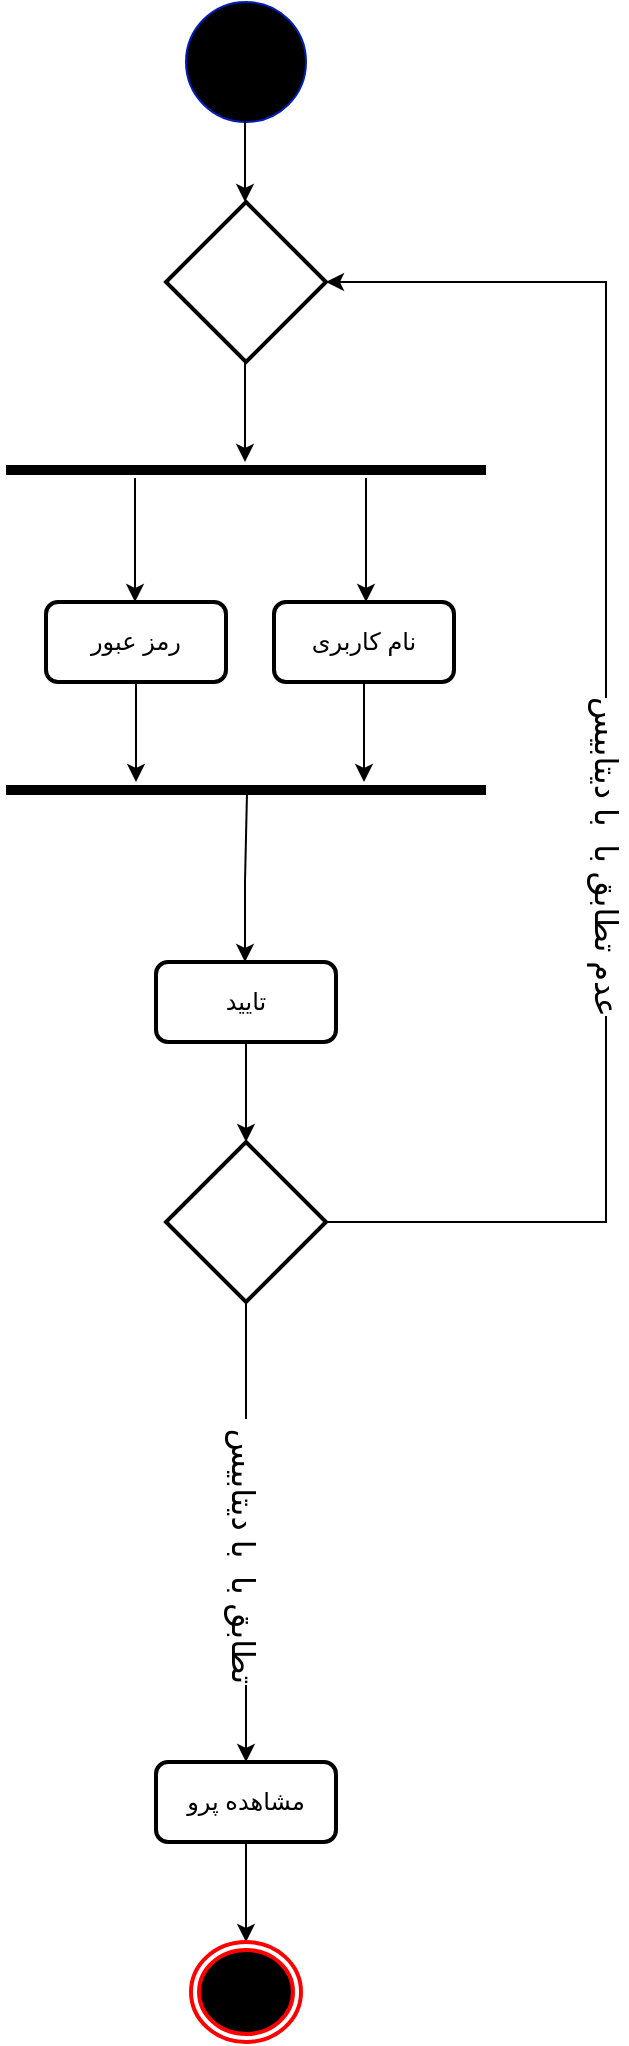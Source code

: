 <mxfile version="20.8.11" type="device" pages="2"><diagram id="0fzVC1D2UZSMkBmPTRor" name="‫صفحه - 1‬"><mxGraphModel dx="1050" dy="581" grid="1" gridSize="10" guides="1" tooltips="1" connect="1" arrows="1" fold="1" page="1" pageScale="1" pageWidth="827" pageHeight="1169" math="0" shadow="0"><root><mxCell id="0"/><mxCell id="1" parent="0"/><mxCell id="pb3DeZ6l8-f0LDUaV6-K-1" value="" style="verticalLabelPosition=bottom;verticalAlign=top;html=1;shape=mxgraph.flowchart.on-page_reference;fillColor=#000000;fontColor=#ffffff;strokeColor=#001DBC;" parent="1" vertex="1"><mxGeometry x="370" y="140" width="60" height="60" as="geometry"/></mxCell><mxCell id="pb3DeZ6l8-f0LDUaV6-K-2" value="" style="strokeWidth=2;html=1;shape=mxgraph.flowchart.decision;whiteSpace=wrap;" parent="1" vertex="1"><mxGeometry x="360" y="240" width="80" height="80" as="geometry"/></mxCell><mxCell id="pb3DeZ6l8-f0LDUaV6-K-10" value="" style="line;strokeWidth=5;fillColor=none;align=left;verticalAlign=middle;spacingTop=-1;spacingLeft=3;spacingRight=3;rotatable=0;labelPosition=right;points=[];portConstraint=eastwest;strokeColor=inherit;" parent="1" vertex="1"><mxGeometry x="280" y="370" width="240" height="8" as="geometry"/></mxCell><mxCell id="pb3DeZ6l8-f0LDUaV6-K-17" style="edgeStyle=orthogonalEdgeStyle;rounded=0;orthogonalLoop=1;jettySize=auto;html=1;exitX=0.5;exitY=1;exitDx=0;exitDy=0;fontSize=11;" parent="1" source="pb3DeZ6l8-f0LDUaV6-K-12" edge="1"><mxGeometry relative="1" as="geometry"><mxPoint x="345" y="530" as="targetPoint"/></mxGeometry></mxCell><mxCell id="pb3DeZ6l8-f0LDUaV6-K-12" value="رمز عبور" style="rounded=1;whiteSpace=wrap;html=1;strokeWidth=2;" parent="1" vertex="1"><mxGeometry x="300" y="440" width="90" height="40" as="geometry"/></mxCell><mxCell id="pb3DeZ6l8-f0LDUaV6-K-18" style="edgeStyle=orthogonalEdgeStyle;rounded=0;orthogonalLoop=1;jettySize=auto;html=1;exitX=0.5;exitY=1;exitDx=0;exitDy=0;fontSize=11;" parent="1" source="pb3DeZ6l8-f0LDUaV6-K-14" edge="1"><mxGeometry relative="1" as="geometry"><mxPoint x="459" y="530" as="targetPoint"/></mxGeometry></mxCell><mxCell id="pb3DeZ6l8-f0LDUaV6-K-14" value="نام کاربری" style="rounded=1;whiteSpace=wrap;html=1;strokeWidth=2;" parent="1" vertex="1"><mxGeometry x="414" y="440" width="90" height="40" as="geometry"/></mxCell><mxCell id="pb3DeZ6l8-f0LDUaV6-K-15" value="" style="line;strokeWidth=5;fillColor=none;align=left;verticalAlign=middle;spacingTop=-1;spacingLeft=3;spacingRight=3;rotatable=0;labelPosition=right;points=[];portConstraint=eastwest;strokeColor=inherit;" parent="1" vertex="1"><mxGeometry x="280" y="530" width="240" height="8" as="geometry"/></mxCell><mxCell id="pb3DeZ6l8-f0LDUaV6-K-25" value="" style="endArrow=classic;html=1;rounded=0;fontSize=11;" parent="1" edge="1"><mxGeometry x="-1" y="144" width="50" height="50" relative="1" as="geometry"><mxPoint x="460" y="378" as="sourcePoint"/><mxPoint x="460" y="440" as="targetPoint"/><Array as="points"><mxPoint x="460" y="388"/></Array><mxPoint x="-24" y="-80" as="offset"/></mxGeometry></mxCell><mxCell id="pb3DeZ6l8-f0LDUaV6-K-26" value="" style="endArrow=classic;html=1;rounded=0;fontSize=11;" parent="1" edge="1"><mxGeometry x="-1" y="144" width="50" height="50" relative="1" as="geometry"><mxPoint x="344.5" y="378" as="sourcePoint"/><mxPoint x="344.5" y="440" as="targetPoint"/><Array as="points"><mxPoint x="344.5" y="388"/></Array><mxPoint x="-24" y="-80" as="offset"/></mxGeometry></mxCell><mxCell id="pb3DeZ6l8-f0LDUaV6-K-34" style="edgeStyle=orthogonalEdgeStyle;rounded=0;orthogonalLoop=1;jettySize=auto;html=1;exitX=1;exitY=0.5;exitDx=0;exitDy=0;entryX=1;entryY=0.5;entryDx=0;entryDy=0;entryPerimeter=0;fontSize=14;" parent="1" source="pb3DeZ6l8-f0LDUaV6-K-27" target="pb3DeZ6l8-f0LDUaV6-K-2" edge="1"><mxGeometry relative="1" as="geometry"><Array as="points"><mxPoint x="580" y="750"/><mxPoint x="580" y="280"/></Array></mxGeometry></mxCell><mxCell id="M_XJJqUpAJy_36NMB4XP-1" value="عدم تطابق با&amp;nbsp; با دیتابیس" style="edgeLabel;html=1;align=center;verticalAlign=middle;resizable=0;points=[];fontSize=16;rotation=90;" parent="pb3DeZ6l8-f0LDUaV6-K-34" vertex="1" connectable="0"><mxGeometry x="-0.138" y="-1" relative="1" as="geometry"><mxPoint as="offset"/></mxGeometry></mxCell><mxCell id="pb3DeZ6l8-f0LDUaV6-K-39" style="edgeStyle=orthogonalEdgeStyle;rounded=0;orthogonalLoop=1;jettySize=auto;html=1;exitX=0.5;exitY=1;exitDx=0;exitDy=0;entryX=0.5;entryY=0;entryDx=0;entryDy=0;fontSize=14;" parent="1" source="pb3DeZ6l8-f0LDUaV6-K-27" target="pb3DeZ6l8-f0LDUaV6-K-38" edge="1"><mxGeometry relative="1" as="geometry"/></mxCell><mxCell id="M_XJJqUpAJy_36NMB4XP-2" value="&amp;nbsp;تطابق با&amp;nbsp; با دیتابیس" style="edgeLabel;html=1;align=center;verticalAlign=middle;resizable=0;points=[];fontSize=16;rotation=90;" parent="pb3DeZ6l8-f0LDUaV6-K-39" vertex="1" connectable="0"><mxGeometry x="0.08" y="-1" relative="1" as="geometry"><mxPoint as="offset"/></mxGeometry></mxCell><mxCell id="pb3DeZ6l8-f0LDUaV6-K-27" value="" style="rhombus;whiteSpace=wrap;html=1;strokeWidth=2;fontSize=11;strokeColor=#000000;" parent="1" vertex="1"><mxGeometry x="360" y="710" width="80" height="80" as="geometry"/></mxCell><mxCell id="pb3DeZ6l8-f0LDUaV6-K-28" value="" style="endArrow=classic;html=1;rounded=0;fontSize=11;exitX=0.502;exitY=0.775;exitDx=0;exitDy=0;exitPerimeter=0;" parent="1" source="pb3DeZ6l8-f0LDUaV6-K-15" edge="1"><mxGeometry x="-1" y="144" width="50" height="50" relative="1" as="geometry"><mxPoint x="399.5" y="570" as="sourcePoint"/><mxPoint x="399.5" y="620" as="targetPoint"/><Array as="points"><mxPoint x="399.5" y="580"/><mxPoint x="399.5" y="612"/></Array><mxPoint x="-24" y="-80" as="offset"/></mxGeometry></mxCell><mxCell id="pb3DeZ6l8-f0LDUaV6-K-31" value="" style="endArrow=classic;html=1;rounded=0;fontSize=11;" parent="1" edge="1"><mxGeometry x="-1" y="144" width="50" height="50" relative="1" as="geometry"><mxPoint x="399.5" y="320" as="sourcePoint"/><mxPoint x="399.5" y="370" as="targetPoint"/><Array as="points"><mxPoint x="399.5" y="330"/><mxPoint x="399.5" y="362"/></Array><mxPoint x="-24" y="-80" as="offset"/></mxGeometry></mxCell><mxCell id="pb3DeZ6l8-f0LDUaV6-K-32" value="" style="endArrow=classic;html=1;rounded=0;fontSize=11;" parent="1" edge="1"><mxGeometry x="-1" y="144" width="50" height="50" relative="1" as="geometry"><mxPoint x="399.5" y="190" as="sourcePoint"/><mxPoint x="399.5" y="240" as="targetPoint"/><Array as="points"><mxPoint x="399.5" y="200"/><mxPoint x="399.5" y="232"/></Array><mxPoint x="-24" y="-80" as="offset"/></mxGeometry></mxCell><mxCell id="pb3DeZ6l8-f0LDUaV6-K-37" style="edgeStyle=orthogonalEdgeStyle;rounded=0;orthogonalLoop=1;jettySize=auto;html=1;exitX=0.5;exitY=1;exitDx=0;exitDy=0;entryX=0.5;entryY=0;entryDx=0;entryDy=0;fontSize=14;" parent="1" source="pb3DeZ6l8-f0LDUaV6-K-35" target="pb3DeZ6l8-f0LDUaV6-K-27" edge="1"><mxGeometry relative="1" as="geometry"/></mxCell><mxCell id="pb3DeZ6l8-f0LDUaV6-K-35" value="تایید" style="rounded=1;whiteSpace=wrap;html=1;strokeWidth=2;" parent="1" vertex="1"><mxGeometry x="355" y="620" width="90" height="40" as="geometry"/></mxCell><mxCell id="pb3DeZ6l8-f0LDUaV6-K-41" style="edgeStyle=orthogonalEdgeStyle;rounded=0;orthogonalLoop=1;jettySize=auto;html=1;exitX=0.5;exitY=1;exitDx=0;exitDy=0;entryX=0.5;entryY=0;entryDx=0;entryDy=0;fontSize=14;" parent="1" source="pb3DeZ6l8-f0LDUaV6-K-38" target="pb3DeZ6l8-f0LDUaV6-K-40" edge="1"><mxGeometry relative="1" as="geometry"/></mxCell><mxCell id="pb3DeZ6l8-f0LDUaV6-K-38" value="مشاهده پرو" style="rounded=1;whiteSpace=wrap;html=1;strokeWidth=2;" parent="1" vertex="1"><mxGeometry x="355" y="1020" width="90" height="40" as="geometry"/></mxCell><mxCell id="pb3DeZ6l8-f0LDUaV6-K-40" value="" style="ellipse;html=1;shape=endState;fillColor=#000000;strokeColor=#ff0000;strokeWidth=2;fontSize=14;" parent="1" vertex="1"><mxGeometry x="372.5" y="1110" width="55" height="50" as="geometry"/></mxCell></root></mxGraphModel></diagram><diagram id="YuoyxZU-NUieE0XwlMB7" name="Page-2"><mxGraphModel dx="1050" dy="581" grid="1" gridSize="10" guides="1" tooltips="1" connect="1" arrows="1" fold="1" page="1" pageScale="1" pageWidth="850" pageHeight="1100" math="0" shadow="0"><root><mxCell id="0"/><mxCell id="1" parent="0"/></root></mxGraphModel></diagram></mxfile>